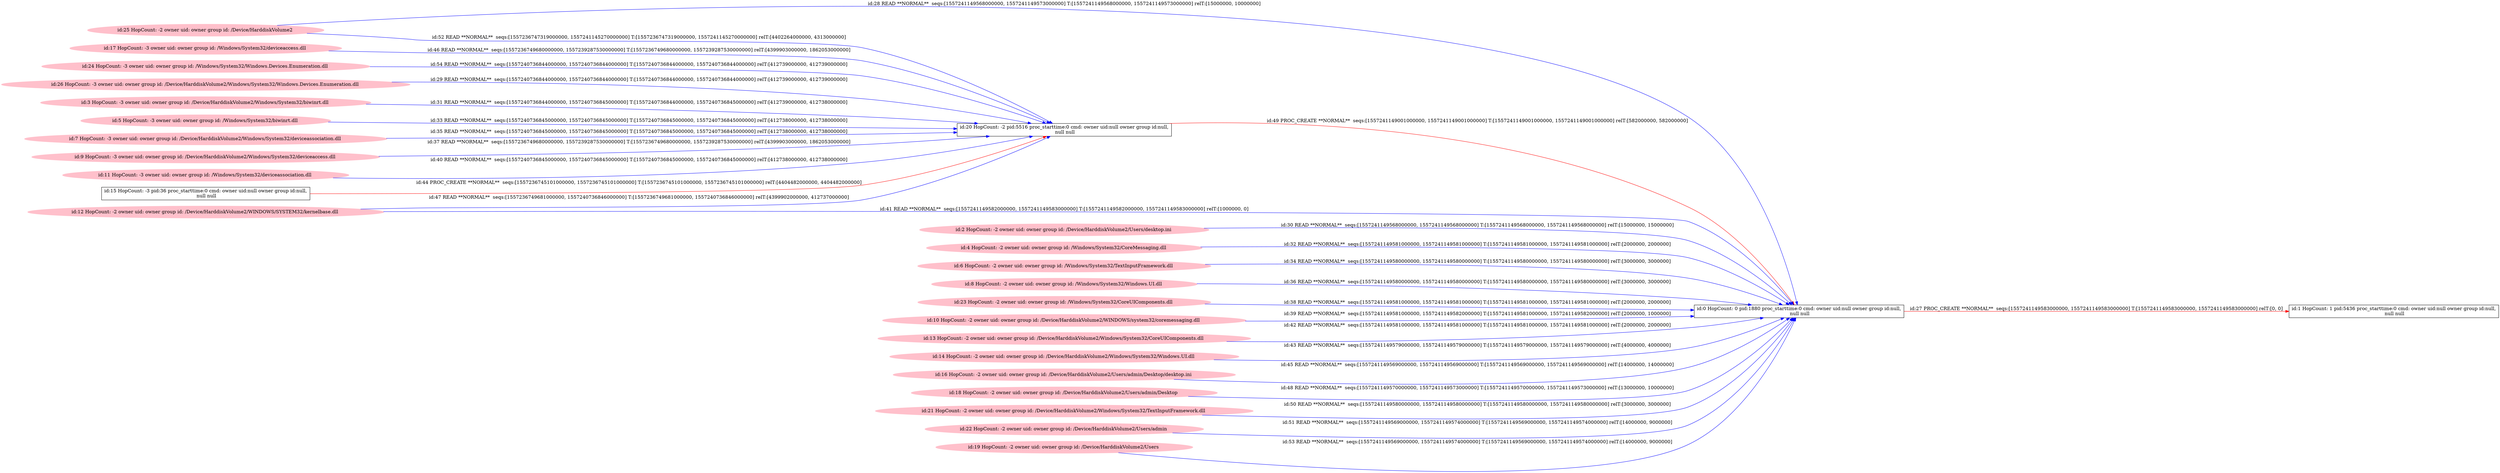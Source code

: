 digraph  {
rankdir=LR
"0"[color=black,label="id:0 HopCount: 0 pid:1880 proc_starttime:0 cmd: owner uid:null owner group id:null,\n null null", shape=box,style=solid];
"1"[color=black,label="id:1 HopCount: 1 pid:5436 proc_starttime:0 cmd: owner uid:null owner group id:null,\n null null", shape=box,style=solid];
"0" -> "1" [id=27,__obj="PROC_CREATE"color=red,label="id:27 PROC_CREATE **NORMAL**  seqs:[1557241149583000000, 1557241149583000000] T:[1557241149583000000, 1557241149583000000] relT:[0, 0]",style=solid];
"25"[color=pink,label="id:25 HopCount: -2 owner uid: owner group id: /Device/HarddiskVolume2 ", shape=oval,style=filled];
"25" -> "0" [id=28,__obj="READ"color=blue,label="id:28 READ **NORMAL**  seqs:[1557241149568000000, 1557241149573000000] T:[1557241149568000000, 1557241149573000000] relT:[15000000, 10000000]",style=solid];
"26"[color=pink,label="id:26 HopCount: -3 owner uid: owner group id: /Device/HarddiskVolume2/Windows/System32/Windows.Devices.Enumeration.dll ", shape=oval,style=filled];
"20"[color=black,label="id:20 HopCount: -2 pid:5516 proc_starttime:0 cmd: owner uid:null owner group id:null,\n null null", shape=box,style=solid];
"26" -> "20" [id=29,__obj="READ"color=blue,label="id:29 READ **NORMAL**  seqs:[1557240736844000000, 1557240736844000000] T:[1557240736844000000, 1557240736844000000] relT:[412739000000, 412739000000]",style=solid];
"2"[color=pink,label="id:2 HopCount: -2 owner uid: owner group id: /Device/HarddiskVolume2/Users/desktop.ini ", shape=oval,style=filled];
"2" -> "0" [id=30,__obj="READ"color=blue,label="id:30 READ **NORMAL**  seqs:[1557241149568000000, 1557241149568000000] T:[1557241149568000000, 1557241149568000000] relT:[15000000, 15000000]",style=solid];
"3"[color=pink,label="id:3 HopCount: -3 owner uid: owner group id: /Device/HarddiskVolume2/Windows/System32/biwinrt.dll ", shape=oval,style=filled];
"3" -> "20" [id=31,__obj="READ"color=blue,label="id:31 READ **NORMAL**  seqs:[1557240736844000000, 1557240736845000000] T:[1557240736844000000, 1557240736845000000] relT:[412739000000, 412738000000]",style=solid];
"4"[color=pink,label="id:4 HopCount: -2 owner uid: owner group id: /Windows/System32/CoreMessaging.dll ", shape=oval,style=filled];
"4" -> "0" [id=32,__obj="READ"color=blue,label="id:32 READ **NORMAL**  seqs:[1557241149581000000, 1557241149581000000] T:[1557241149581000000, 1557241149581000000] relT:[2000000, 2000000]",style=solid];
"5"[color=pink,label="id:5 HopCount: -3 owner uid: owner group id: /Windows/System32/biwinrt.dll ", shape=oval,style=filled];
"5" -> "20" [id=33,__obj="READ"color=blue,label="id:33 READ **NORMAL**  seqs:[1557240736845000000, 1557240736845000000] T:[1557240736845000000, 1557240736845000000] relT:[412738000000, 412738000000]",style=solid];
"6"[color=pink,label="id:6 HopCount: -2 owner uid: owner group id: /Windows/System32/TextInputFramework.dll ", shape=oval,style=filled];
"6" -> "0" [id=34,__obj="READ"color=blue,label="id:34 READ **NORMAL**  seqs:[1557241149580000000, 1557241149580000000] T:[1557241149580000000, 1557241149580000000] relT:[3000000, 3000000]",style=solid];
"7"[color=pink,label="id:7 HopCount: -3 owner uid: owner group id: /Device/HarddiskVolume2/Windows/System32/deviceassociation.dll ", shape=oval,style=filled];
"7" -> "20" [id=35,__obj="READ"color=blue,label="id:35 READ **NORMAL**  seqs:[1557240736845000000, 1557240736845000000] T:[1557240736845000000, 1557240736845000000] relT:[412738000000, 412738000000]",style=solid];
"8"[color=pink,label="id:8 HopCount: -2 owner uid: owner group id: /Windows/System32/Windows.UI.dll ", shape=oval,style=filled];
"8" -> "0" [id=36,__obj="READ"color=blue,label="id:36 READ **NORMAL**  seqs:[1557241149580000000, 1557241149580000000] T:[1557241149580000000, 1557241149580000000] relT:[3000000, 3000000]",style=solid];
"9"[color=pink,label="id:9 HopCount: -3 owner uid: owner group id: /Device/HarddiskVolume2/Windows/System32/deviceaccess.dll ", shape=oval,style=filled];
"9" -> "20" [id=37,__obj="READ"color=blue,label="id:37 READ **NORMAL**  seqs:[1557236749680000000, 1557239287530000000] T:[1557236749680000000, 1557239287530000000] relT:[4399903000000, 1862053000000]",style=solid];
"23"[color=pink,label="id:23 HopCount: -2 owner uid: owner group id: /Windows/System32/CoreUIComponents.dll ", shape=oval,style=filled];
"23" -> "0" [id=38,__obj="READ"color=blue,label="id:38 READ **NORMAL**  seqs:[1557241149581000000, 1557241149581000000] T:[1557241149581000000, 1557241149581000000] relT:[2000000, 2000000]",style=solid];
"10"[color=pink,label="id:10 HopCount: -2 owner uid: owner group id: /Device/HarddiskVolume2/WINDOWS/system32/coremessaging.dll ", shape=oval,style=filled];
"10" -> "0" [id=39,__obj="READ"color=blue,label="id:39 READ **NORMAL**  seqs:[1557241149581000000, 1557241149582000000] T:[1557241149581000000, 1557241149582000000] relT:[2000000, 1000000]",style=solid];
"11"[color=pink,label="id:11 HopCount: -3 owner uid: owner group id: /Windows/System32/deviceassociation.dll ", shape=oval,style=filled];
"11" -> "20" [id=40,__obj="READ"color=blue,label="id:40 READ **NORMAL**  seqs:[1557240736845000000, 1557240736845000000] T:[1557240736845000000, 1557240736845000000] relT:[412738000000, 412738000000]",style=solid];
"12"[color=pink,label="id:12 HopCount: -2 owner uid: owner group id: /Device/HarddiskVolume2/WINDOWS/SYSTEM32/kernelbase.dll ", shape=oval,style=filled];
"12" -> "0" [id=41,__obj="READ"color=blue,label="id:41 READ **NORMAL**  seqs:[1557241149582000000, 1557241149583000000] T:[1557241149582000000, 1557241149583000000] relT:[1000000, 0]",style=solid];
"13"[color=pink,label="id:13 HopCount: -2 owner uid: owner group id: /Device/HarddiskVolume2/Windows/System32/CoreUIComponents.dll ", shape=oval,style=filled];
"13" -> "0" [id=42,__obj="READ"color=blue,label="id:42 READ **NORMAL**  seqs:[1557241149581000000, 1557241149581000000] T:[1557241149581000000, 1557241149581000000] relT:[2000000, 2000000]",style=solid];
"14"[color=pink,label="id:14 HopCount: -2 owner uid: owner group id: /Device/HarddiskVolume2/Windows/System32/Windows.UI.dll ", shape=oval,style=filled];
"14" -> "0" [id=43,__obj="READ"color=blue,label="id:43 READ **NORMAL**  seqs:[1557241149579000000, 1557241149579000000] T:[1557241149579000000, 1557241149579000000] relT:[4000000, 4000000]",style=solid];
"15"[color=black,label="id:15 HopCount: -3 pid:36 proc_starttime:0 cmd: owner uid:null owner group id:null,\n null null", shape=box,style=solid];
"15" -> "20" [id=44,__obj="PROC_CREATE"color=red,label="id:44 PROC_CREATE **NORMAL**  seqs:[1557236745101000000, 1557236745101000000] T:[1557236745101000000, 1557236745101000000] relT:[4404482000000, 4404482000000]",style=solid];
"16"[color=pink,label="id:16 HopCount: -2 owner uid: owner group id: /Device/HarddiskVolume2/Users/admin/Desktop/desktop.ini ", shape=oval,style=filled];
"16" -> "0" [id=45,__obj="READ"color=blue,label="id:45 READ **NORMAL**  seqs:[1557241149569000000, 1557241149569000000] T:[1557241149569000000, 1557241149569000000] relT:[14000000, 14000000]",style=solid];
"17"[color=pink,label="id:17 HopCount: -3 owner uid: owner group id: /Windows/System32/deviceaccess.dll ", shape=oval,style=filled];
"17" -> "20" [id=46,__obj="READ"color=blue,label="id:46 READ **NORMAL**  seqs:[1557236749680000000, 1557239287530000000] T:[1557236749680000000, 1557239287530000000] relT:[4399903000000, 1862053000000]",style=solid];
"12" -> "20" [id=47,__obj="READ"color=blue,label="id:47 READ **NORMAL**  seqs:[1557236749681000000, 1557240736846000000] T:[1557236749681000000, 1557240736846000000] relT:[4399902000000, 412737000000]",style=solid];
"18"[color=pink,label="id:18 HopCount: -2 owner uid: owner group id: /Device/HarddiskVolume2/Users/admin/Desktop ", shape=oval,style=filled];
"18" -> "0" [id=48,__obj="READ"color=blue,label="id:48 READ **NORMAL**  seqs:[1557241149570000000, 1557241149573000000] T:[1557241149570000000, 1557241149573000000] relT:[13000000, 10000000]",style=solid];
"20" -> "0" [id=49,__obj="PROC_CREATE"color=red,label="id:49 PROC_CREATE **NORMAL**  seqs:[1557241149001000000, 1557241149001000000] T:[1557241149001000000, 1557241149001000000] relT:[582000000, 582000000]",style=solid];
"21"[color=pink,label="id:21 HopCount: -2 owner uid: owner group id: /Device/HarddiskVolume2/Windows/System32/TextInputFramework.dll ", shape=oval,style=filled];
"21" -> "0" [id=50,__obj="READ"color=blue,label="id:50 READ **NORMAL**  seqs:[1557241149580000000, 1557241149580000000] T:[1557241149580000000, 1557241149580000000] relT:[3000000, 3000000]",style=solid];
"22"[color=pink,label="id:22 HopCount: -2 owner uid: owner group id: /Device/HarddiskVolume2/Users/admin ", shape=oval,style=filled];
"22" -> "0" [id=51,__obj="READ"color=blue,label="id:51 READ **NORMAL**  seqs:[1557241149569000000, 1557241149574000000] T:[1557241149569000000, 1557241149574000000] relT:[14000000, 9000000]",style=solid];
"25" -> "20" [id=52,__obj="READ"color=blue,label="id:52 READ **NORMAL**  seqs:[1557236747319000000, 1557241145270000000] T:[1557236747319000000, 1557241145270000000] relT:[4402264000000, 4313000000]",style=solid];
"19"[color=pink,label="id:19 HopCount: -2 owner uid: owner group id: /Device/HarddiskVolume2/Users ", shape=oval,style=filled];
"19" -> "0" [id=53,__obj="READ"color=blue,label="id:53 READ **NORMAL**  seqs:[1557241149569000000, 1557241149574000000] T:[1557241149569000000, 1557241149574000000] relT:[14000000, 9000000]",style=solid];
"24"[color=pink,label="id:24 HopCount: -3 owner uid: owner group id: /Windows/System32/Windows.Devices.Enumeration.dll ", shape=oval,style=filled];
"24" -> "20" [id=54,__obj="READ"color=blue,label="id:54 READ **NORMAL**  seqs:[1557240736844000000, 1557240736844000000] T:[1557240736844000000, 1557240736844000000] relT:[412739000000, 412739000000]",style=solid];
}